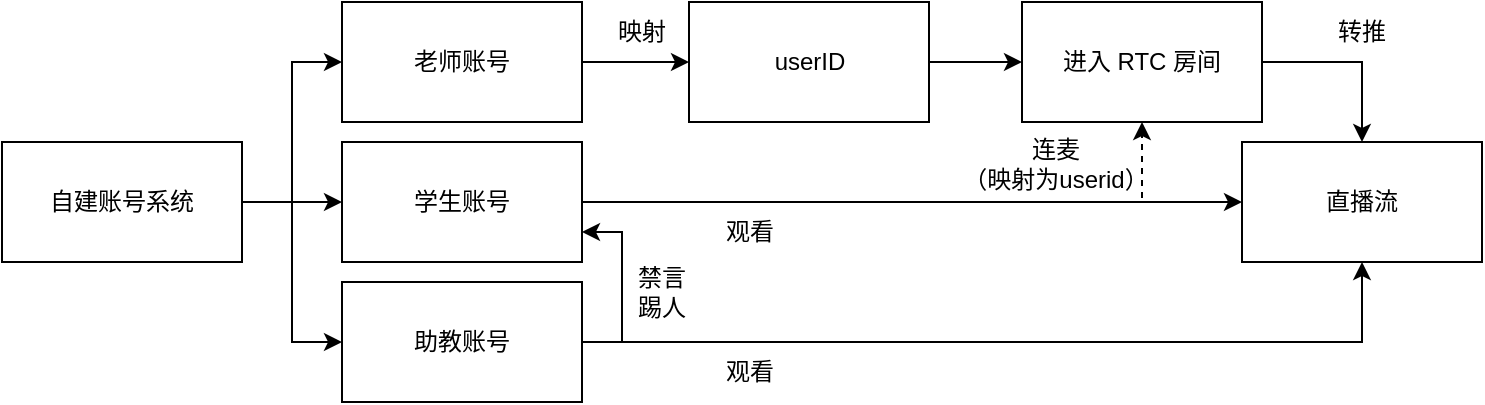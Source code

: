 <mxfile version="20.2.4" type="github" pages="2">
  <diagram id="8Utys4ZXjMgP68-awP4d" name="第 1 页">
    <mxGraphModel dx="1173" dy="727" grid="1" gridSize="10" guides="1" tooltips="1" connect="1" arrows="1" fold="1" page="1" pageScale="1" pageWidth="827" pageHeight="1169" math="0" shadow="0">
      <root>
        <mxCell id="0" />
        <mxCell id="1" parent="0" />
        <mxCell id="ZxTFoNyiW9gYHdshMKPM-34" value="" style="edgeStyle=orthogonalEdgeStyle;rounded=0;orthogonalLoop=1;jettySize=auto;html=1;entryX=0;entryY=0.5;entryDx=0;entryDy=0;" edge="1" parent="1" source="ZxTFoNyiW9gYHdshMKPM-30" target="ZxTFoNyiW9gYHdshMKPM-33">
          <mxGeometry relative="1" as="geometry" />
        </mxCell>
        <mxCell id="ZxTFoNyiW9gYHdshMKPM-37" value="" style="edgeStyle=orthogonalEdgeStyle;rounded=0;orthogonalLoop=1;jettySize=auto;html=1;" edge="1" parent="1" source="ZxTFoNyiW9gYHdshMKPM-30" target="ZxTFoNyiW9gYHdshMKPM-36">
          <mxGeometry relative="1" as="geometry" />
        </mxCell>
        <mxCell id="ZxTFoNyiW9gYHdshMKPM-41" style="edgeStyle=orthogonalEdgeStyle;rounded=0;orthogonalLoop=1;jettySize=auto;html=1;exitX=1;exitY=0.5;exitDx=0;exitDy=0;entryX=0;entryY=0.5;entryDx=0;entryDy=0;" edge="1" parent="1" source="ZxTFoNyiW9gYHdshMKPM-30" target="ZxTFoNyiW9gYHdshMKPM-39">
          <mxGeometry relative="1" as="geometry" />
        </mxCell>
        <mxCell id="ZxTFoNyiW9gYHdshMKPM-30" value="自建账号系统" style="rounded=0;whiteSpace=wrap;html=1;" vertex="1" parent="1">
          <mxGeometry x="70" y="390" width="120" height="60" as="geometry" />
        </mxCell>
        <mxCell id="ZxTFoNyiW9gYHdshMKPM-42" style="edgeStyle=orthogonalEdgeStyle;rounded=0;orthogonalLoop=1;jettySize=auto;html=1;exitX=1;exitY=0.5;exitDx=0;exitDy=0;entryX=0;entryY=0.5;entryDx=0;entryDy=0;" edge="1" parent="1" source="ZxTFoNyiW9gYHdshMKPM-33" target="ZxTFoNyiW9gYHdshMKPM-43">
          <mxGeometry relative="1" as="geometry">
            <mxPoint x="390" y="350" as="targetPoint" />
          </mxGeometry>
        </mxCell>
        <mxCell id="ZxTFoNyiW9gYHdshMKPM-33" value="老师账号" style="rounded=0;whiteSpace=wrap;html=1;" vertex="1" parent="1">
          <mxGeometry x="240" y="320" width="120" height="60" as="geometry" />
        </mxCell>
        <mxCell id="ZxTFoNyiW9gYHdshMKPM-51" style="edgeStyle=orthogonalEdgeStyle;rounded=0;orthogonalLoop=1;jettySize=auto;html=1;exitX=1;exitY=0.5;exitDx=0;exitDy=0;entryX=0;entryY=0.5;entryDx=0;entryDy=0;" edge="1" parent="1" source="ZxTFoNyiW9gYHdshMKPM-36" target="ZxTFoNyiW9gYHdshMKPM-49">
          <mxGeometry relative="1" as="geometry" />
        </mxCell>
        <mxCell id="ZxTFoNyiW9gYHdshMKPM-53" style="edgeStyle=orthogonalEdgeStyle;rounded=0;orthogonalLoop=1;jettySize=auto;html=1;exitX=1;exitY=0.5;exitDx=0;exitDy=0;entryX=0.5;entryY=1;entryDx=0;entryDy=0;dashed=1;" edge="1" parent="1" source="ZxTFoNyiW9gYHdshMKPM-36" target="ZxTFoNyiW9gYHdshMKPM-46">
          <mxGeometry relative="1" as="geometry" />
        </mxCell>
        <mxCell id="ZxTFoNyiW9gYHdshMKPM-36" value="学生账号" style="rounded=0;whiteSpace=wrap;html=1;" vertex="1" parent="1">
          <mxGeometry x="240" y="390" width="120" height="60" as="geometry" />
        </mxCell>
        <mxCell id="ZxTFoNyiW9gYHdshMKPM-58" style="edgeStyle=orthogonalEdgeStyle;rounded=0;orthogonalLoop=1;jettySize=auto;html=1;exitX=1;exitY=0.5;exitDx=0;exitDy=0;entryX=0.5;entryY=1;entryDx=0;entryDy=0;" edge="1" parent="1" source="ZxTFoNyiW9gYHdshMKPM-39" target="ZxTFoNyiW9gYHdshMKPM-49">
          <mxGeometry relative="1" as="geometry" />
        </mxCell>
        <mxCell id="ZxTFoNyiW9gYHdshMKPM-60" style="edgeStyle=orthogonalEdgeStyle;rounded=0;orthogonalLoop=1;jettySize=auto;html=1;exitX=1;exitY=0.5;exitDx=0;exitDy=0;entryX=1;entryY=0.75;entryDx=0;entryDy=0;" edge="1" parent="1" source="ZxTFoNyiW9gYHdshMKPM-39" target="ZxTFoNyiW9gYHdshMKPM-36">
          <mxGeometry relative="1" as="geometry" />
        </mxCell>
        <mxCell id="ZxTFoNyiW9gYHdshMKPM-39" value="助教账号" style="rounded=0;whiteSpace=wrap;html=1;" vertex="1" parent="1">
          <mxGeometry x="240" y="460" width="120" height="60" as="geometry" />
        </mxCell>
        <mxCell id="ZxTFoNyiW9gYHdshMKPM-45" style="edgeStyle=orthogonalEdgeStyle;rounded=0;orthogonalLoop=1;jettySize=auto;html=1;exitX=1;exitY=0.5;exitDx=0;exitDy=0;entryX=0;entryY=0.5;entryDx=0;entryDy=0;" edge="1" parent="1" source="ZxTFoNyiW9gYHdshMKPM-43" target="ZxTFoNyiW9gYHdshMKPM-46">
          <mxGeometry relative="1" as="geometry">
            <mxPoint x="580" y="350" as="targetPoint" />
          </mxGeometry>
        </mxCell>
        <mxCell id="ZxTFoNyiW9gYHdshMKPM-43" value="userID" style="rounded=0;whiteSpace=wrap;html=1;" vertex="1" parent="1">
          <mxGeometry x="413.5" y="320" width="120" height="60" as="geometry" />
        </mxCell>
        <mxCell id="ZxTFoNyiW9gYHdshMKPM-44" value="映射" style="text;html=1;strokeColor=none;fillColor=none;align=center;verticalAlign=middle;whiteSpace=wrap;rounded=0;" vertex="1" parent="1">
          <mxGeometry x="360" y="320" width="60" height="30" as="geometry" />
        </mxCell>
        <mxCell id="ZxTFoNyiW9gYHdshMKPM-48" style="edgeStyle=orthogonalEdgeStyle;rounded=0;orthogonalLoop=1;jettySize=auto;html=1;exitX=1;exitY=0.5;exitDx=0;exitDy=0;entryX=0.5;entryY=0;entryDx=0;entryDy=0;" edge="1" parent="1" source="ZxTFoNyiW9gYHdshMKPM-46" target="ZxTFoNyiW9gYHdshMKPM-49">
          <mxGeometry relative="1" as="geometry">
            <mxPoint x="750" y="390" as="targetPoint" />
          </mxGeometry>
        </mxCell>
        <mxCell id="ZxTFoNyiW9gYHdshMKPM-46" value="进入 RTC 房间" style="rounded=0;whiteSpace=wrap;html=1;" vertex="1" parent="1">
          <mxGeometry x="580" y="320" width="120" height="60" as="geometry" />
        </mxCell>
        <mxCell id="ZxTFoNyiW9gYHdshMKPM-49" value="直播流" style="rounded=0;whiteSpace=wrap;html=1;" vertex="1" parent="1">
          <mxGeometry x="690" y="390" width="120" height="60" as="geometry" />
        </mxCell>
        <mxCell id="ZxTFoNyiW9gYHdshMKPM-50" value="转推" style="text;html=1;strokeColor=none;fillColor=none;align=center;verticalAlign=middle;whiteSpace=wrap;rounded=0;" vertex="1" parent="1">
          <mxGeometry x="720" y="320" width="60" height="30" as="geometry" />
        </mxCell>
        <mxCell id="ZxTFoNyiW9gYHdshMKPM-52" value="观看" style="text;html=1;strokeColor=none;fillColor=none;align=center;verticalAlign=middle;whiteSpace=wrap;rounded=0;" vertex="1" parent="1">
          <mxGeometry x="414" y="420" width="60" height="30" as="geometry" />
        </mxCell>
        <mxCell id="ZxTFoNyiW9gYHdshMKPM-54" value="连麦&lt;br&gt;（映射为userid）" style="text;html=1;strokeColor=none;fillColor=none;align=center;verticalAlign=middle;whiteSpace=wrap;rounded=0;" vertex="1" parent="1">
          <mxGeometry x="542" y="386" width="110" height="30" as="geometry" />
        </mxCell>
        <mxCell id="ZxTFoNyiW9gYHdshMKPM-59" value="观看" style="text;html=1;strokeColor=none;fillColor=none;align=center;verticalAlign=middle;whiteSpace=wrap;rounded=0;" vertex="1" parent="1">
          <mxGeometry x="414" y="490" width="60" height="30" as="geometry" />
        </mxCell>
        <mxCell id="ZxTFoNyiW9gYHdshMKPM-64" value="禁言&lt;br&gt;踢人" style="text;html=1;strokeColor=none;fillColor=none;align=center;verticalAlign=middle;whiteSpace=wrap;rounded=0;" vertex="1" parent="1">
          <mxGeometry x="370" y="450" width="60" height="30" as="geometry" />
        </mxCell>
      </root>
    </mxGraphModel>
  </diagram>
  <diagram id="8S8KvUZyV4q5CqT9wS4L" name="第 2 页">
    <mxGraphModel dx="821" dy="509" grid="1" gridSize="10" guides="1" tooltips="1" connect="1" arrows="1" fold="1" page="1" pageScale="1" pageWidth="827" pageHeight="1169" math="0" shadow="0">
      <root>
        <mxCell id="0" />
        <mxCell id="1" parent="0" />
      </root>
    </mxGraphModel>
  </diagram>
</mxfile>

